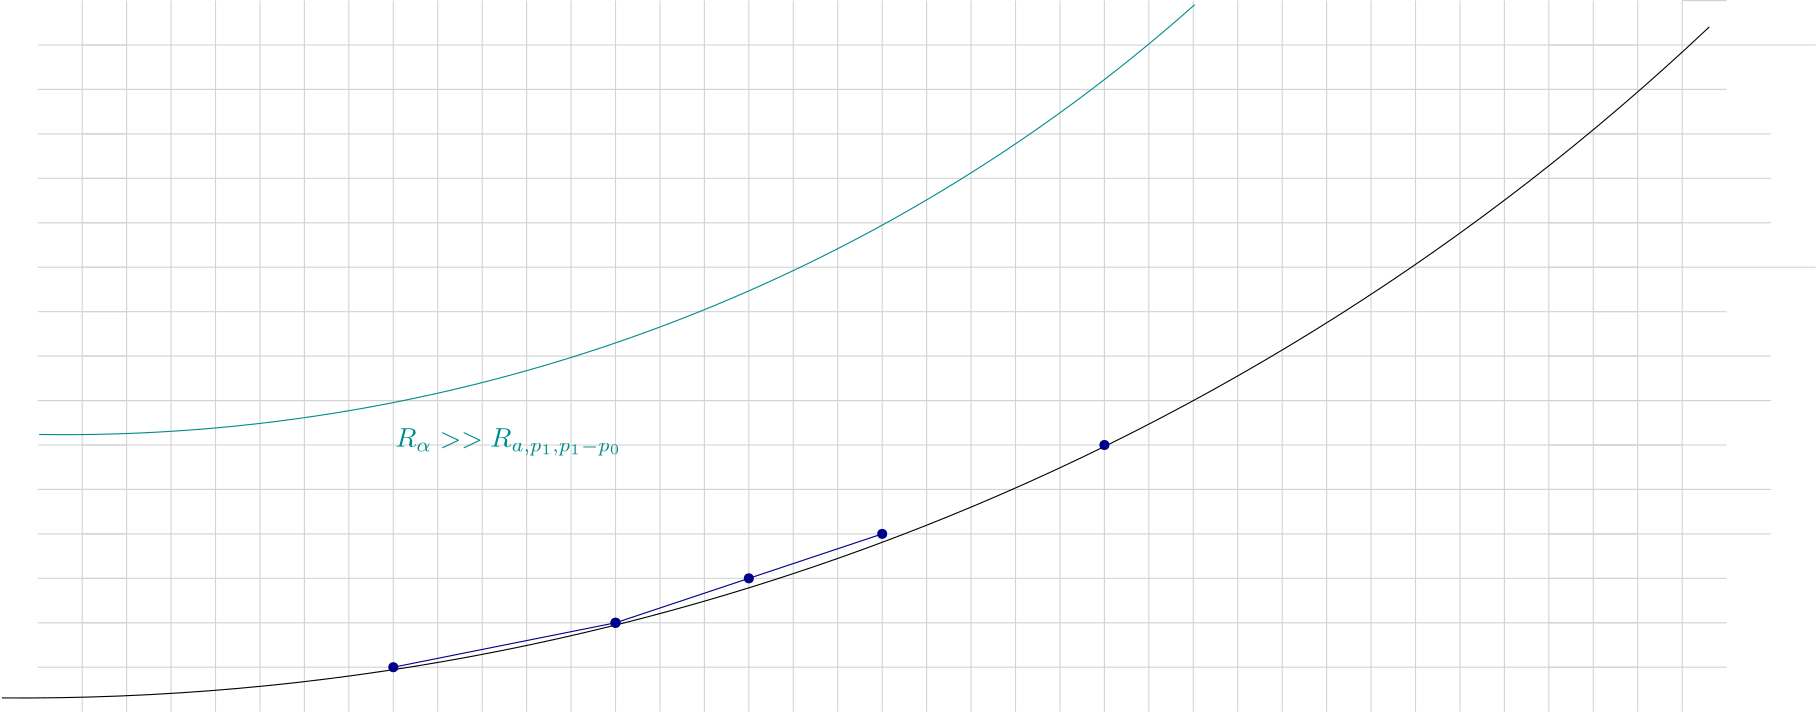 <?xml version="1.0"?>
<!DOCTYPE ipe SYSTEM "ipe.dtd">
<ipe version="70005" creator="Ipe 7.1.1">
<info created="D:20130604104208" modified="D:20130604163234"/>
<ipestyle name="basic">
<symbol name="arrow/arc(spx)">
<path stroke="sym-stroke" fill="sym-stroke" pen="sym-pen">
0 0 m
-1 0.333 l
-1 -0.333 l
h
</path>
</symbol>
<symbol name="arrow/farc(spx)">
<path stroke="sym-stroke" fill="white" pen="sym-pen">
0 0 m
-1 0.333 l
-1 -0.333 l
h
</path>
</symbol>
<symbol name="mark/circle(sx)" transformations="translations">
<path fill="sym-stroke">
0.6 0 0 0.6 0 0 e
0.4 0 0 0.4 0 0 e
</path>
</symbol>
<symbol name="mark/disk(sx)" transformations="translations">
<path fill="sym-stroke">
0.6 0 0 0.6 0 0 e
</path>
</symbol>
<symbol name="mark/fdisk(sfx)" transformations="translations">
<group>
<path fill="sym-fill">
0.5 0 0 0.5 0 0 e
</path>
<path fill="sym-stroke" fillrule="eofill">
0.6 0 0 0.6 0 0 e
0.4 0 0 0.4 0 0 e
</path>
</group>
</symbol>
<symbol name="mark/box(sx)" transformations="translations">
<path fill="sym-stroke" fillrule="eofill">
-0.6 -0.6 m
0.6 -0.6 l
0.6 0.6 l
-0.6 0.6 l
h
-0.4 -0.4 m
0.4 -0.4 l
0.4 0.4 l
-0.4 0.4 l
h
</path>
</symbol>
<symbol name="mark/square(sx)" transformations="translations">
<path fill="sym-stroke">
-0.6 -0.6 m
0.6 -0.6 l
0.6 0.6 l
-0.6 0.6 l
h
</path>
</symbol>
<symbol name="mark/fsquare(sfx)" transformations="translations">
<group>
<path fill="sym-fill">
-0.5 -0.5 m
0.5 -0.5 l
0.5 0.5 l
-0.5 0.5 l
h
</path>
<path fill="sym-stroke" fillrule="eofill">
-0.6 -0.6 m
0.6 -0.6 l
0.6 0.6 l
-0.6 0.6 l
h
-0.4 -0.4 m
0.4 -0.4 l
0.4 0.4 l
-0.4 0.4 l
h
</path>
</group>
</symbol>
<symbol name="mark/cross(sx)" transformations="translations">
<group>
<path fill="sym-stroke">
-0.43 -0.57 m
0.57 0.43 l
0.43 0.57 l
-0.57 -0.43 l
h
</path>
<path fill="sym-stroke">
-0.43 0.57 m
0.57 -0.43 l
0.43 -0.57 l
-0.57 0.43 l
h
</path>
</group>
</symbol>
<symbol name="arrow/fnormal(spx)">
<path stroke="sym-stroke" fill="white" pen="sym-pen">
0 0 m
-1 0.333 l
-1 -0.333 l
h
</path>
</symbol>
<symbol name="arrow/pointed(spx)">
<path stroke="sym-stroke" fill="sym-stroke" pen="sym-pen">
0 0 m
-1 0.333 l
-0.8 0 l
-1 -0.333 l
h
</path>
</symbol>
<symbol name="arrow/fpointed(spx)">
<path stroke="sym-stroke" fill="white" pen="sym-pen">
0 0 m
-1 0.333 l
-0.8 0 l
-1 -0.333 l
h
</path>
</symbol>
<symbol name="arrow/linear(spx)">
<path stroke="sym-stroke" pen="sym-pen">
-1 0.333 m
0 0 l
-1 -0.333 l
</path>
</symbol>
<symbol name="arrow/fdouble(spx)">
<path stroke="sym-stroke" fill="white" pen="sym-pen">
0 0 m
-1 0.333 l
-1 -0.333 l
h
-1 0 m
-2 0.333 l
-2 -0.333 l
h
</path>
</symbol>
<symbol name="arrow/double(spx)">
<path stroke="sym-stroke" fill="sym-stroke" pen="sym-pen">
0 0 m
-1 0.333 l
-1 -0.333 l
h
-1 0 m
-2 0.333 l
-2 -0.333 l
h
</path>
</symbol>
<pen name="heavier" value="0.8"/>
<pen name="fat" value="1.2"/>
<pen name="ultrafat" value="2"/>
<symbolsize name="large" value="5"/>
<symbolsize name="small" value="2"/>
<symbolsize name="tiny" value="1.1"/>
<arrowsize name="large" value="10"/>
<arrowsize name="small" value="5"/>
<arrowsize name="tiny" value="3"/>
<color name="red" value="1 0 0"/>
<color name="green" value="0 1 0"/>
<color name="blue" value="0 0 1"/>
<color name="yellow" value="1 1 0"/>
<color name="orange" value="1 0.647 0"/>
<color name="gold" value="1 0.843 0"/>
<color name="purple" value="0.627 0.125 0.941"/>
<color name="gray" value="0.745"/>
<color name="brown" value="0.647 0.165 0.165"/>
<color name="navy" value="0 0 0.502"/>
<color name="pink" value="1 0.753 0.796"/>
<color name="seagreen" value="0.18 0.545 0.341"/>
<color name="turquoise" value="0.251 0.878 0.816"/>
<color name="violet" value="0.933 0.51 0.933"/>
<color name="darkblue" value="0 0 0.545"/>
<color name="darkcyan" value="0 0.545 0.545"/>
<color name="darkgray" value="0.663"/>
<color name="darkgreen" value="0 0.392 0"/>
<color name="darkmagenta" value="0.545 0 0.545"/>
<color name="darkorange" value="1 0.549 0"/>
<color name="darkred" value="0.545 0 0"/>
<color name="lightblue" value="0.678 0.847 0.902"/>
<color name="lightcyan" value="0.878 1 1"/>
<color name="lightgray" value="0.827"/>
<color name="lightgreen" value="0.565 0.933 0.565"/>
<color name="lightyellow" value="1 1 0.878"/>
<dashstyle name="dashed" value="[4] 0"/>
<dashstyle name="dotted" value="[1 3] 0"/>
<dashstyle name="dash dotted" value="[4 2 1 2] 0"/>
<dashstyle name="dash dot dotted" value="[4 2 1 2 1 2] 0"/>
<textsize name="large" value="\large"/>
<textsize name="Large" value="\Large"/>
<textsize name="LARGE" value="\LARGE"/>
<textsize name="huge" value="\huge"/>
<textsize name="Huge" value="\Huge"/>
<textsize name="small" value="\small"/>
<textsize name="footnote" value="\footnotesize"/>
<textsize name="tiny" value="\tiny"/>
<textstyle name="center" begin="\begin{center}" end="\end{center}"/>
<textstyle name="itemize" begin="\begin{itemize}" end="\end{itemize}"/>
<textstyle name="item" begin="\begin{itemize}\item{}" end="\end{itemize}"/>
<gridsize name="4 pts" value="4"/>
<gridsize name="8 pts (~3 mm)" value="8"/>
<gridsize name="16 pts (~6 mm)" value="16"/>
<gridsize name="32 pts (~12 mm)" value="32"/>
<gridsize name="10 pts (~3.5 mm)" value="10"/>
<gridsize name="20 pts (~7 mm)" value="20"/>
<gridsize name="14 pts (~5 mm)" value="14"/>
<gridsize name="28 pts (~10 mm)" value="28"/>
<gridsize name="56 pts (~20 mm)" value="56"/>
<anglesize name="90 deg" value="90"/>
<anglesize name="60 deg" value="60"/>
<anglesize name="45 deg" value="45"/>
<anglesize name="30 deg" value="30"/>
<anglesize name="22.5 deg" value="22.5"/>
<tiling name="falling" angle="-60" step="4" width="1"/>
<tiling name="rising" angle="30" step="4" width="1"/>
</ipestyle>
<page>
<layer name="alpha"/>
<view layers="alpha" active="alpha"/>
<path layer="alpha" stroke="lightgray">
576 560 m
16 560 l
</path>
<path stroke="lightgray">
16 544 m
576 544 l
</path>
<path stroke="lightgray">
576 528 m
16 528 l
</path>
<path stroke="lightgray">
16 512 m
576 512 l
</path>
<path stroke="lightgray">
576 496 m
16 496 l
</path>
<path stroke="lightgray">
16 480 m
576 480 l
</path>
<path stroke="lightgray">
576 464 m
16 464 l
</path>
<path stroke="lightgray">
16 448 m
576 448 l
</path>
<path stroke="lightgray">
576 432 m
16 432 l
</path>
<path stroke="lightgray">
16 416 m
576 416 l
</path>
<path stroke="lightgray">
576 432 m
16 432 l
</path>
<path stroke="lightgray">
16 400 m
576 400 l
</path>
<path stroke="lightgray">
576 384 m
16 384 l
</path>
<path stroke="lightgray">
16 368 m
576 368 l
</path>
<path stroke="lightgray">
576 352 m
16 352 l
</path>
<path stroke="lightgray">
16 336 m
576 336 l
</path>
<path stroke="lightgray">
32 320 m
32 576 l
</path>
<path stroke="lightgray">
48 576 m
48 320 l
</path>
<path stroke="lightgray">
64 576 m
64 320 l
</path>
<path stroke="lightgray">
80 320 m
80 576 l
</path>
<path stroke="lightgray">
96 576 m
96 320 l
</path>
<path stroke="lightgray">
112 320 m
112 576 l
</path>
<path stroke="lightgray">
128 576 m
128 320 l
</path>
<path stroke="lightgray">
144 320 m
144 576 l
</path>
<path stroke="lightgray">
160 576 m
160 320 l
</path>
<path stroke="lightgray">
176 320 m
176 576 l
</path>
<path stroke="lightgray">
192 576 m
192 320 l
</path>
<path stroke="lightgray">
208 320 m
208 576 l
</path>
<path stroke="lightgray">
224 576 m
224 320 l
</path>
<path stroke="lightgray">
240 320 m
240 576 l
</path>
<path stroke="lightgray">
256 576 m
256 320 l
</path>
<path stroke="lightgray">
272 320 m
272 576 l
</path>
<path stroke="lightgray">
288 576 m
288 320 l
</path>
<path stroke="lightgray">
304 320 m
304 576 l
</path>
<path stroke="lightgray">
320 576 m
320 320 l
</path>
<path stroke="lightgray">
336 320 m
336 576 l
</path>
<path stroke="lightgray">
352 576 m
352 320 l
</path>
<path stroke="lightgray">
368 320 m
368 576 l
</path>
<path stroke="lightgray">
384 576 m
384 320 l
</path>
<path stroke="lightgray">
400 320 m
400 576 l
</path>
<path stroke="lightgray">
416 576 m
416 320 l
416 320 l
</path>
<path stroke="lightgray">
432 320 m
432 576 l
</path>
<path stroke="lightgray">
448 576 m
448 320 l
448 320 l
</path>
<path stroke="lightgray">
464 320 m
464 576 l
</path>
<path stroke="lightgray">
480 576 m
480 320 l
</path>
<path stroke="lightgray">
496 320 m
496 576 l
</path>
<path stroke="lightgray">
512 320 m
512 576 l
</path>
<path stroke="lightgray">
528 576 m
528 320 l
</path>
<path stroke="lightgray">
544 320 m
544 576 l
</path>
<path stroke="lightgray">
560 576 m
560 320 l
</path>
<path stroke="lightgray">
576 576 m
576 320 l
</path>
<path stroke="lightgray">
592 576 m
592 320 l
</path>
<path stroke="lightgray">
16 576 m
16 320 l
</path>
<path stroke="lightgray">
16 336 m
0 336 l
</path>
<path stroke="lightgray">
32 352 m
0 352 l
</path>
<path stroke="lightgray">
0 368 m
32 368 l
</path>
<path stroke="lightgray">
32 384 m
0 384 l
</path>
<path stroke="lightgray">
0 400 m
32 400 l
</path>
<path stroke="lightgray">
32 416 m
0 416 l
</path>
<path stroke="lightgray">
0 432 m
32 432 l
</path>
<path stroke="lightgray">
32 448 m
0 448 l
</path>
<path stroke="lightgray">
32 464 m
0 464 l
</path>
<path stroke="lightgray">
0 480 m
32 480 l
</path>
<path stroke="lightgray">
32 496 m
0 496 l
</path>
<path stroke="lightgray">
0 512 m
32 512 l
</path>
<path stroke="lightgray">
32 528 m
0 528 l
</path>
<path stroke="lightgray">
0 544 m
32 544 l
</path>
<path stroke="lightgray">
32 560 m
0 560 l
</path>
<path stroke="lightgray">
544 560 m
592 560 l
</path>
<path stroke="lightgray">
544 544 m
592 544 l
</path>
<path stroke="lightgray">
544 528 m
592 528 l
</path>
<path stroke="lightgray">
544 512 m
592 512 l
</path>
<path stroke="lightgray">
544 496 m
592 496 l
</path>
<path stroke="lightgray">
544 480 m
592 480 l
</path>
<path stroke="lightgray">
560 464 m
608 464 l
</path>
<path stroke="lightgray">
544 448 m
592 448 l
</path>
<path stroke="lightgray">
544 432 m
592 432 l
</path>
<path stroke="lightgray">
544 416 m
592 416 l
</path>
<path stroke="lightgray">
544 400 m
592 400 l
</path>
<path stroke="lightgray">
544 384 m
624 384 l
</path>
<path stroke="lightgray">
544 368 m
608 368 l
</path>
<path stroke="lightgray">
544 352 m
608 352 l
</path>
<path stroke="lightgray">
544 336 m
608 336 l
</path>
<path stroke="lightgray">
576 400 m
624 400 l
624 400 l
</path>
<path stroke="lightgray">
560 416 m
608 416 l
</path>
<path stroke="lightgray">
576 432 m
624 432 l
</path>
<path stroke="lightgray">
592 448 m
624 448 l
</path>
<path stroke="lightgray">
592 480 m
640 480 l
</path>
<path stroke="lightgray">
576 496 m
624 496 l
</path>
<path stroke="lightgray">
592 512 m
624 512 l
</path>
<path stroke="lightgray">
592 528 m
624 528 l
</path>
<path stroke="lightgray">
592 544 m
608 544 l
</path>
<path stroke="lightgray">
592 560 m
640 560 l
</path>
<path stroke="lightgray">
592 576 m
608 576 l
</path>
<path stroke="black">
-12.8883 324.954 m
885.148 0 0 885.148 -5.96419 1210.07 601.727 566.492 a
</path>
<use matrix="1 0 0 1 80 16" name="mark/disk(sx)" pos="128 336" size="normal" stroke="darkblue"/>
<use name="mark/disk(sx)" pos="208 352" size="normal" stroke="darkblue"/>
<path stroke="darkcyan">
0.499072 419.785 m
612.011 0 0 612.011 9.65678 1031.73 416.521 574.541 a
</path>
<text matrix="1 0 0 1 -67.9966 -49.6939" transformations="translations" pos="196.676 464.846" stroke="darkcyan" type="label" valign="baseline">$R_{\alpha} &gt;&gt; R_{a, p_1, p_1 - p_0}$</text>
<use name="mark/disk(sx)" pos="128 336" size="normal" stroke="darkblue"/>
<use name="mark/disk(sx)" pos="256 368" size="normal" stroke="darkblue"/>
<path stroke="darkblue">
128 336 m
208 352 l
256 368 l
256 368 l
</path>
<use name="mark/disk(sx)" pos="304 384" size="normal" stroke="darkblue"/>
<use name="mark/disk(sx)" pos="384 416" size="normal" stroke="darkblue"/>
<path stroke="darkblue">
256 368 m
304 384 l
</path>
</page>
</ipe>
